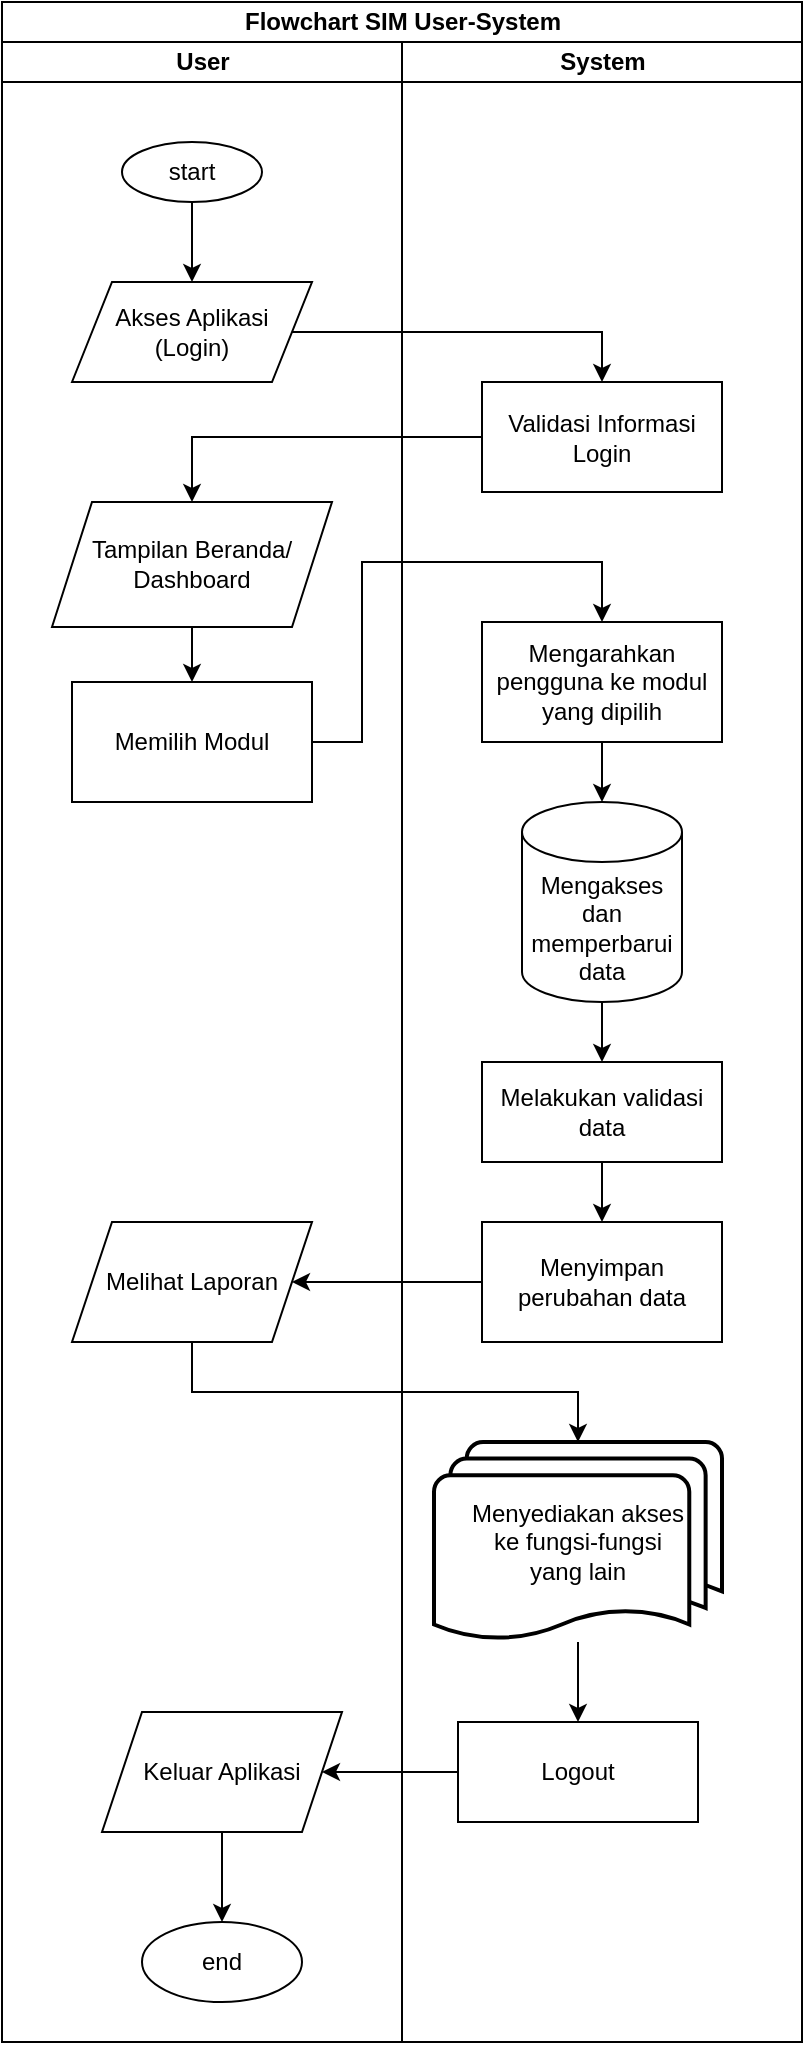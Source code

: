 <mxfile version="21.5.0" type="device">
  <diagram name="Page-1" id="cIaa_ZpoL0zPW6uEX3MS">
    <mxGraphModel dx="1418" dy="828" grid="1" gridSize="10" guides="1" tooltips="1" connect="1" arrows="1" fold="1" page="1" pageScale="1" pageWidth="850" pageHeight="1100" math="0" shadow="0">
      <root>
        <mxCell id="0" />
        <mxCell id="1" parent="0" />
        <mxCell id="IGnn7CXHB7uyyJiL6R3u-1" value="Flowchart SIM User-System" style="swimlane;childLayout=stackLayout;resizeParent=1;resizeParentMax=0;startSize=20;html=1;" vertex="1" parent="1">
          <mxGeometry x="110" y="20" width="400" height="1020" as="geometry" />
        </mxCell>
        <mxCell id="IGnn7CXHB7uyyJiL6R3u-2" value="User" style="swimlane;startSize=20;html=1;" vertex="1" parent="IGnn7CXHB7uyyJiL6R3u-1">
          <mxGeometry y="20" width="200" height="1000" as="geometry" />
        </mxCell>
        <mxCell id="IGnn7CXHB7uyyJiL6R3u-5" value="start" style="ellipse;whiteSpace=wrap;html=1;" vertex="1" parent="IGnn7CXHB7uyyJiL6R3u-2">
          <mxGeometry x="60" y="50" width="70" height="30" as="geometry" />
        </mxCell>
        <mxCell id="IGnn7CXHB7uyyJiL6R3u-10" value="Akses Aplikasi&lt;br&gt;(Login)" style="shape=parallelogram;perimeter=parallelogramPerimeter;whiteSpace=wrap;html=1;fixedSize=1;" vertex="1" parent="IGnn7CXHB7uyyJiL6R3u-2">
          <mxGeometry x="35" y="120" width="120" height="50" as="geometry" />
        </mxCell>
        <mxCell id="IGnn7CXHB7uyyJiL6R3u-9" style="edgeStyle=orthogonalEdgeStyle;rounded=0;orthogonalLoop=1;jettySize=auto;html=1;" edge="1" parent="IGnn7CXHB7uyyJiL6R3u-2" source="IGnn7CXHB7uyyJiL6R3u-5" target="IGnn7CXHB7uyyJiL6R3u-10">
          <mxGeometry relative="1" as="geometry">
            <mxPoint x="95" y="120" as="targetPoint" />
          </mxGeometry>
        </mxCell>
        <mxCell id="IGnn7CXHB7uyyJiL6R3u-15" value="Tampilan Beranda/ Dashboard" style="shape=parallelogram;perimeter=parallelogramPerimeter;whiteSpace=wrap;html=1;fixedSize=1;" vertex="1" parent="IGnn7CXHB7uyyJiL6R3u-2">
          <mxGeometry x="25" y="230" width="140" height="62.5" as="geometry" />
        </mxCell>
        <mxCell id="IGnn7CXHB7uyyJiL6R3u-17" value="Memilih Modul" style="rounded=0;whiteSpace=wrap;html=1;" vertex="1" parent="IGnn7CXHB7uyyJiL6R3u-2">
          <mxGeometry x="35" y="320" width="120" height="60" as="geometry" />
        </mxCell>
        <mxCell id="IGnn7CXHB7uyyJiL6R3u-16" style="edgeStyle=orthogonalEdgeStyle;rounded=0;orthogonalLoop=1;jettySize=auto;html=1;" edge="1" parent="IGnn7CXHB7uyyJiL6R3u-2" source="IGnn7CXHB7uyyJiL6R3u-15" target="IGnn7CXHB7uyyJiL6R3u-17">
          <mxGeometry relative="1" as="geometry">
            <mxPoint x="95" y="330" as="targetPoint" />
          </mxGeometry>
        </mxCell>
        <mxCell id="IGnn7CXHB7uyyJiL6R3u-29" value="Melihat Laporan" style="shape=parallelogram;perimeter=parallelogramPerimeter;whiteSpace=wrap;html=1;fixedSize=1;" vertex="1" parent="IGnn7CXHB7uyyJiL6R3u-2">
          <mxGeometry x="35" y="590" width="120" height="60" as="geometry" />
        </mxCell>
        <mxCell id="IGnn7CXHB7uyyJiL6R3u-44" value="end" style="ellipse;whiteSpace=wrap;html=1;" vertex="1" parent="IGnn7CXHB7uyyJiL6R3u-2">
          <mxGeometry x="70" y="940" width="80" height="40" as="geometry" />
        </mxCell>
        <mxCell id="IGnn7CXHB7uyyJiL6R3u-42" value="Keluar Aplikasi" style="shape=parallelogram;perimeter=parallelogramPerimeter;whiteSpace=wrap;html=1;fixedSize=1;" vertex="1" parent="IGnn7CXHB7uyyJiL6R3u-2">
          <mxGeometry x="50" y="835" width="120" height="60" as="geometry" />
        </mxCell>
        <mxCell id="IGnn7CXHB7uyyJiL6R3u-43" style="edgeStyle=orthogonalEdgeStyle;rounded=0;orthogonalLoop=1;jettySize=auto;html=1;" edge="1" parent="IGnn7CXHB7uyyJiL6R3u-2" source="IGnn7CXHB7uyyJiL6R3u-42" target="IGnn7CXHB7uyyJiL6R3u-44">
          <mxGeometry relative="1" as="geometry">
            <mxPoint x="110" y="940" as="targetPoint" />
          </mxGeometry>
        </mxCell>
        <mxCell id="IGnn7CXHB7uyyJiL6R3u-11" style="edgeStyle=orthogonalEdgeStyle;rounded=0;orthogonalLoop=1;jettySize=auto;html=1;entryX=0.5;entryY=0;entryDx=0;entryDy=0;" edge="1" parent="IGnn7CXHB7uyyJiL6R3u-1" source="IGnn7CXHB7uyyJiL6R3u-10" target="IGnn7CXHB7uyyJiL6R3u-12">
          <mxGeometry relative="1" as="geometry">
            <mxPoint x="240" y="165" as="targetPoint" />
          </mxGeometry>
        </mxCell>
        <mxCell id="IGnn7CXHB7uyyJiL6R3u-14" style="edgeStyle=orthogonalEdgeStyle;rounded=0;orthogonalLoop=1;jettySize=auto;html=1;" edge="1" parent="IGnn7CXHB7uyyJiL6R3u-1" source="IGnn7CXHB7uyyJiL6R3u-12" target="IGnn7CXHB7uyyJiL6R3u-15">
          <mxGeometry relative="1" as="geometry">
            <mxPoint x="120" y="237.5" as="targetPoint" />
          </mxGeometry>
        </mxCell>
        <mxCell id="IGnn7CXHB7uyyJiL6R3u-19" style="edgeStyle=orthogonalEdgeStyle;rounded=0;orthogonalLoop=1;jettySize=auto;html=1;entryX=0.5;entryY=0;entryDx=0;entryDy=0;" edge="1" parent="IGnn7CXHB7uyyJiL6R3u-1" source="IGnn7CXHB7uyyJiL6R3u-17" target="IGnn7CXHB7uyyJiL6R3u-20">
          <mxGeometry relative="1" as="geometry">
            <mxPoint x="240" y="370" as="targetPoint" />
            <Array as="points">
              <mxPoint x="180" y="370" />
              <mxPoint x="180" y="280" />
              <mxPoint x="300" y="280" />
            </Array>
          </mxGeometry>
        </mxCell>
        <mxCell id="IGnn7CXHB7uyyJiL6R3u-3" value="System" style="swimlane;startSize=20;html=1;" vertex="1" parent="IGnn7CXHB7uyyJiL6R3u-1">
          <mxGeometry x="200" y="20" width="200" height="1000" as="geometry" />
        </mxCell>
        <mxCell id="IGnn7CXHB7uyyJiL6R3u-12" value="Validasi Informasi Login" style="rounded=0;whiteSpace=wrap;html=1;" vertex="1" parent="IGnn7CXHB7uyyJiL6R3u-3">
          <mxGeometry x="40" y="170" width="120" height="55" as="geometry" />
        </mxCell>
        <mxCell id="IGnn7CXHB7uyyJiL6R3u-20" value="Mengarahkan pengguna ke modul yang dipilih" style="rounded=0;whiteSpace=wrap;html=1;" vertex="1" parent="IGnn7CXHB7uyyJiL6R3u-3">
          <mxGeometry x="40" y="290" width="120" height="60" as="geometry" />
        </mxCell>
        <mxCell id="IGnn7CXHB7uyyJiL6R3u-23" value="Mengakses dan memperbarui data" style="shape=cylinder3;whiteSpace=wrap;html=1;boundedLbl=1;backgroundOutline=1;size=15;" vertex="1" parent="IGnn7CXHB7uyyJiL6R3u-3">
          <mxGeometry x="60" y="380" width="80" height="100" as="geometry" />
        </mxCell>
        <mxCell id="IGnn7CXHB7uyyJiL6R3u-22" style="edgeStyle=orthogonalEdgeStyle;rounded=0;orthogonalLoop=1;jettySize=auto;html=1;" edge="1" parent="IGnn7CXHB7uyyJiL6R3u-3" source="IGnn7CXHB7uyyJiL6R3u-20" target="IGnn7CXHB7uyyJiL6R3u-23">
          <mxGeometry relative="1" as="geometry">
            <mxPoint x="100" y="400" as="targetPoint" />
          </mxGeometry>
        </mxCell>
        <mxCell id="IGnn7CXHB7uyyJiL6R3u-25" value="Melakukan validasi data" style="rounded=0;whiteSpace=wrap;html=1;" vertex="1" parent="IGnn7CXHB7uyyJiL6R3u-3">
          <mxGeometry x="40" y="510" width="120" height="50" as="geometry" />
        </mxCell>
        <mxCell id="IGnn7CXHB7uyyJiL6R3u-24" style="edgeStyle=orthogonalEdgeStyle;rounded=0;orthogonalLoop=1;jettySize=auto;html=1;" edge="1" parent="IGnn7CXHB7uyyJiL6R3u-3" source="IGnn7CXHB7uyyJiL6R3u-23" target="IGnn7CXHB7uyyJiL6R3u-25">
          <mxGeometry relative="1" as="geometry">
            <mxPoint x="100" y="520" as="targetPoint" />
          </mxGeometry>
        </mxCell>
        <mxCell id="IGnn7CXHB7uyyJiL6R3u-27" value="Menyimpan perubahan data" style="rounded=0;whiteSpace=wrap;html=1;" vertex="1" parent="IGnn7CXHB7uyyJiL6R3u-3">
          <mxGeometry x="40" y="590" width="120" height="60" as="geometry" />
        </mxCell>
        <mxCell id="IGnn7CXHB7uyyJiL6R3u-26" style="edgeStyle=orthogonalEdgeStyle;rounded=0;orthogonalLoop=1;jettySize=auto;html=1;" edge="1" parent="IGnn7CXHB7uyyJiL6R3u-3" source="IGnn7CXHB7uyyJiL6R3u-25" target="IGnn7CXHB7uyyJiL6R3u-27">
          <mxGeometry relative="1" as="geometry">
            <mxPoint x="100" y="600" as="targetPoint" />
          </mxGeometry>
        </mxCell>
        <mxCell id="IGnn7CXHB7uyyJiL6R3u-31" value="Menyediakan akses &lt;br&gt;ke fungsi-fungsi&lt;br&gt;yang lain" style="strokeWidth=2;html=1;shape=mxgraph.flowchart.multi-document;whiteSpace=wrap;" vertex="1" parent="IGnn7CXHB7uyyJiL6R3u-3">
          <mxGeometry x="16" y="700" width="144" height="100" as="geometry" />
        </mxCell>
        <mxCell id="IGnn7CXHB7uyyJiL6R3u-33" value="Logout" style="rounded=0;whiteSpace=wrap;html=1;" vertex="1" parent="IGnn7CXHB7uyyJiL6R3u-3">
          <mxGeometry x="28" y="840" width="120" height="50" as="geometry" />
        </mxCell>
        <mxCell id="IGnn7CXHB7uyyJiL6R3u-32" style="edgeStyle=orthogonalEdgeStyle;rounded=0;orthogonalLoop=1;jettySize=auto;html=1;" edge="1" parent="IGnn7CXHB7uyyJiL6R3u-3" source="IGnn7CXHB7uyyJiL6R3u-31" target="IGnn7CXHB7uyyJiL6R3u-33">
          <mxGeometry relative="1" as="geometry">
            <mxPoint x="88" y="860" as="targetPoint" />
          </mxGeometry>
        </mxCell>
        <mxCell id="IGnn7CXHB7uyyJiL6R3u-28" style="edgeStyle=orthogonalEdgeStyle;rounded=0;orthogonalLoop=1;jettySize=auto;html=1;" edge="1" parent="IGnn7CXHB7uyyJiL6R3u-1" source="IGnn7CXHB7uyyJiL6R3u-27" target="IGnn7CXHB7uyyJiL6R3u-29">
          <mxGeometry relative="1" as="geometry">
            <mxPoint x="140" y="640" as="targetPoint" />
          </mxGeometry>
        </mxCell>
        <mxCell id="IGnn7CXHB7uyyJiL6R3u-30" style="edgeStyle=orthogonalEdgeStyle;rounded=0;orthogonalLoop=1;jettySize=auto;html=1;exitX=0.5;exitY=1;exitDx=0;exitDy=0;" edge="1" parent="IGnn7CXHB7uyyJiL6R3u-1" source="IGnn7CXHB7uyyJiL6R3u-29" target="IGnn7CXHB7uyyJiL6R3u-31">
          <mxGeometry relative="1" as="geometry">
            <mxPoint x="260" y="750" as="targetPoint" />
          </mxGeometry>
        </mxCell>
        <mxCell id="IGnn7CXHB7uyyJiL6R3u-41" style="edgeStyle=orthogonalEdgeStyle;rounded=0;orthogonalLoop=1;jettySize=auto;html=1;" edge="1" parent="IGnn7CXHB7uyyJiL6R3u-1" source="IGnn7CXHB7uyyJiL6R3u-33" target="IGnn7CXHB7uyyJiL6R3u-42">
          <mxGeometry relative="1" as="geometry">
            <mxPoint x="110" y="880" as="targetPoint" />
          </mxGeometry>
        </mxCell>
      </root>
    </mxGraphModel>
  </diagram>
</mxfile>
